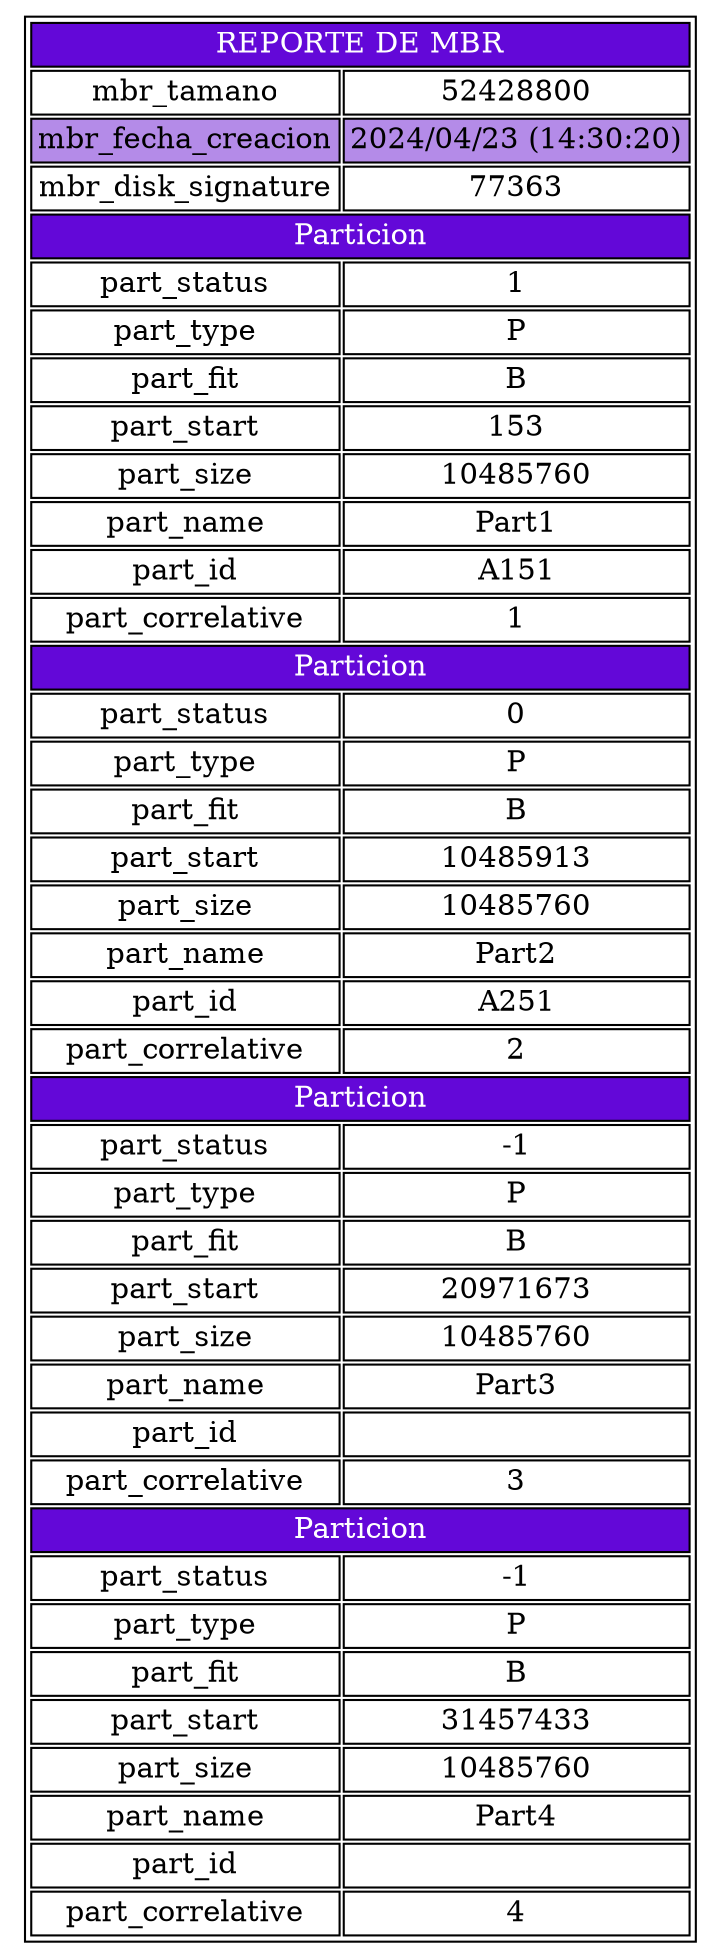 digraph G{
	node[shape=none];
	start[label=<<table>
		<tr><td colspan="2" bgcolor="#6308d8"><font color="white">REPORTE DE MBR</font></td></tr>
		<tr>
			<td>mbr_tamano</td>
			<td>52428800</td>
		</tr>
		<tr>
			<td bgcolor="#b48be8">mbr_fecha_creacion</td>
			<td bgcolor="#b48be8">2024/04/23 (14:30:20)</td>
		</tr>
		<tr>
			<td>mbr_disk_signature</td>
			<td>77363</td>
		</tr>
		<tr><td colspan="2" bgcolor="#6308d8"><font color="white">Particion</font></td></tr>
		<tr>
			<td>part_status</td>
			<td>1</td>
		</tr>
		<tr>
			<td brcolor="#b48be8">part_type</td>
			<td brcolor="#b48be8">P</td>
		</tr>
		<tr>
			<td>part_fit</td>
			<td>B</td>
		</tr>
		<tr>
			<td brcolor="#b48be8">part_start</td>
			<td brcolor="#b48be8">153</td>
		</tr>
		<tr>
			<td>part_size</td>
			<td>10485760</td>
		</tr>
		<tr>
			<td brcolor="#b48be8">part_name</td>
			<td brcolor="#b48be8">Part1</td>
		</tr>
		<tr>
			<td>part_id</td>
			<td>A151</td>
		</tr>
		<tr>
			<td brcolor="#b48be8">part_correlative</td>
			<td brcolor="#b48be8">1</td>
		</tr>
		<tr><td colspan="2" bgcolor="#6308d8"><font color="white">Particion</font></td></tr>
		<tr>
			<td>part_status</td>
			<td>0</td>
		</tr>
		<tr>
			<td brcolor="#b48be8">part_type</td>
			<td brcolor="#b48be8">P</td>
		</tr>
		<tr>
			<td>part_fit</td>
			<td>B</td>
		</tr>
		<tr>
			<td brcolor="#b48be8">part_start</td>
			<td brcolor="#b48be8">10485913</td>
		</tr>
		<tr>
			<td>part_size</td>
			<td>10485760</td>
		</tr>
		<tr>
			<td brcolor="#b48be8">part_name</td>
			<td brcolor="#b48be8">Part2</td>
		</tr>
		<tr>
			<td>part_id</td>
			<td>A251</td>
		</tr>
		<tr>
			<td brcolor="#b48be8">part_correlative</td>
			<td brcolor="#b48be8">2</td>
		</tr>
		<tr><td colspan="2" bgcolor="#6308d8"><font color="white">Particion</font></td></tr>
		<tr>
			<td>part_status</td>
			<td>-1</td>
		</tr>
		<tr>
			<td brcolor="#b48be8">part_type</td>
			<td brcolor="#b48be8">P</td>
		</tr>
		<tr>
			<td>part_fit</td>
			<td>B</td>
		</tr>
		<tr>
			<td brcolor="#b48be8">part_start</td>
			<td brcolor="#b48be8">20971673</td>
		</tr>
		<tr>
			<td>part_size</td>
			<td>10485760</td>
		</tr>
		<tr>
			<td brcolor="#b48be8">part_name</td>
			<td brcolor="#b48be8">Part3</td>
		</tr>
		<tr>
			<td>part_id</td>
			<td></td>
		</tr>
		<tr>
			<td brcolor="#b48be8">part_correlative</td>
			<td brcolor="#b48be8">3</td>
		</tr>
		<tr><td colspan="2" bgcolor="#6308d8"><font color="white">Particion</font></td></tr>
		<tr>
			<td>part_status</td>
			<td>-1</td>
		</tr>
		<tr>
			<td brcolor="#b48be8">part_type</td>
			<td brcolor="#b48be8">P</td>
		</tr>
		<tr>
			<td>part_fit</td>
			<td>B</td>
		</tr>
		<tr>
			<td brcolor="#b48be8">part_start</td>
			<td brcolor="#b48be8">31457433</td>
		</tr>
		<tr>
			<td>part_size</td>
			<td>10485760</td>
		</tr>
		<tr>
			<td brcolor="#b48be8">part_name</td>
			<td brcolor="#b48be8">Part4</td>
		</tr>
		<tr>
			<td>part_id</td>
			<td></td>
		</tr>
		<tr>
			<td brcolor="#b48be8">part_correlative</td>
			<td brcolor="#b48be8">4</td>
		</tr>
	</table>>];
}
